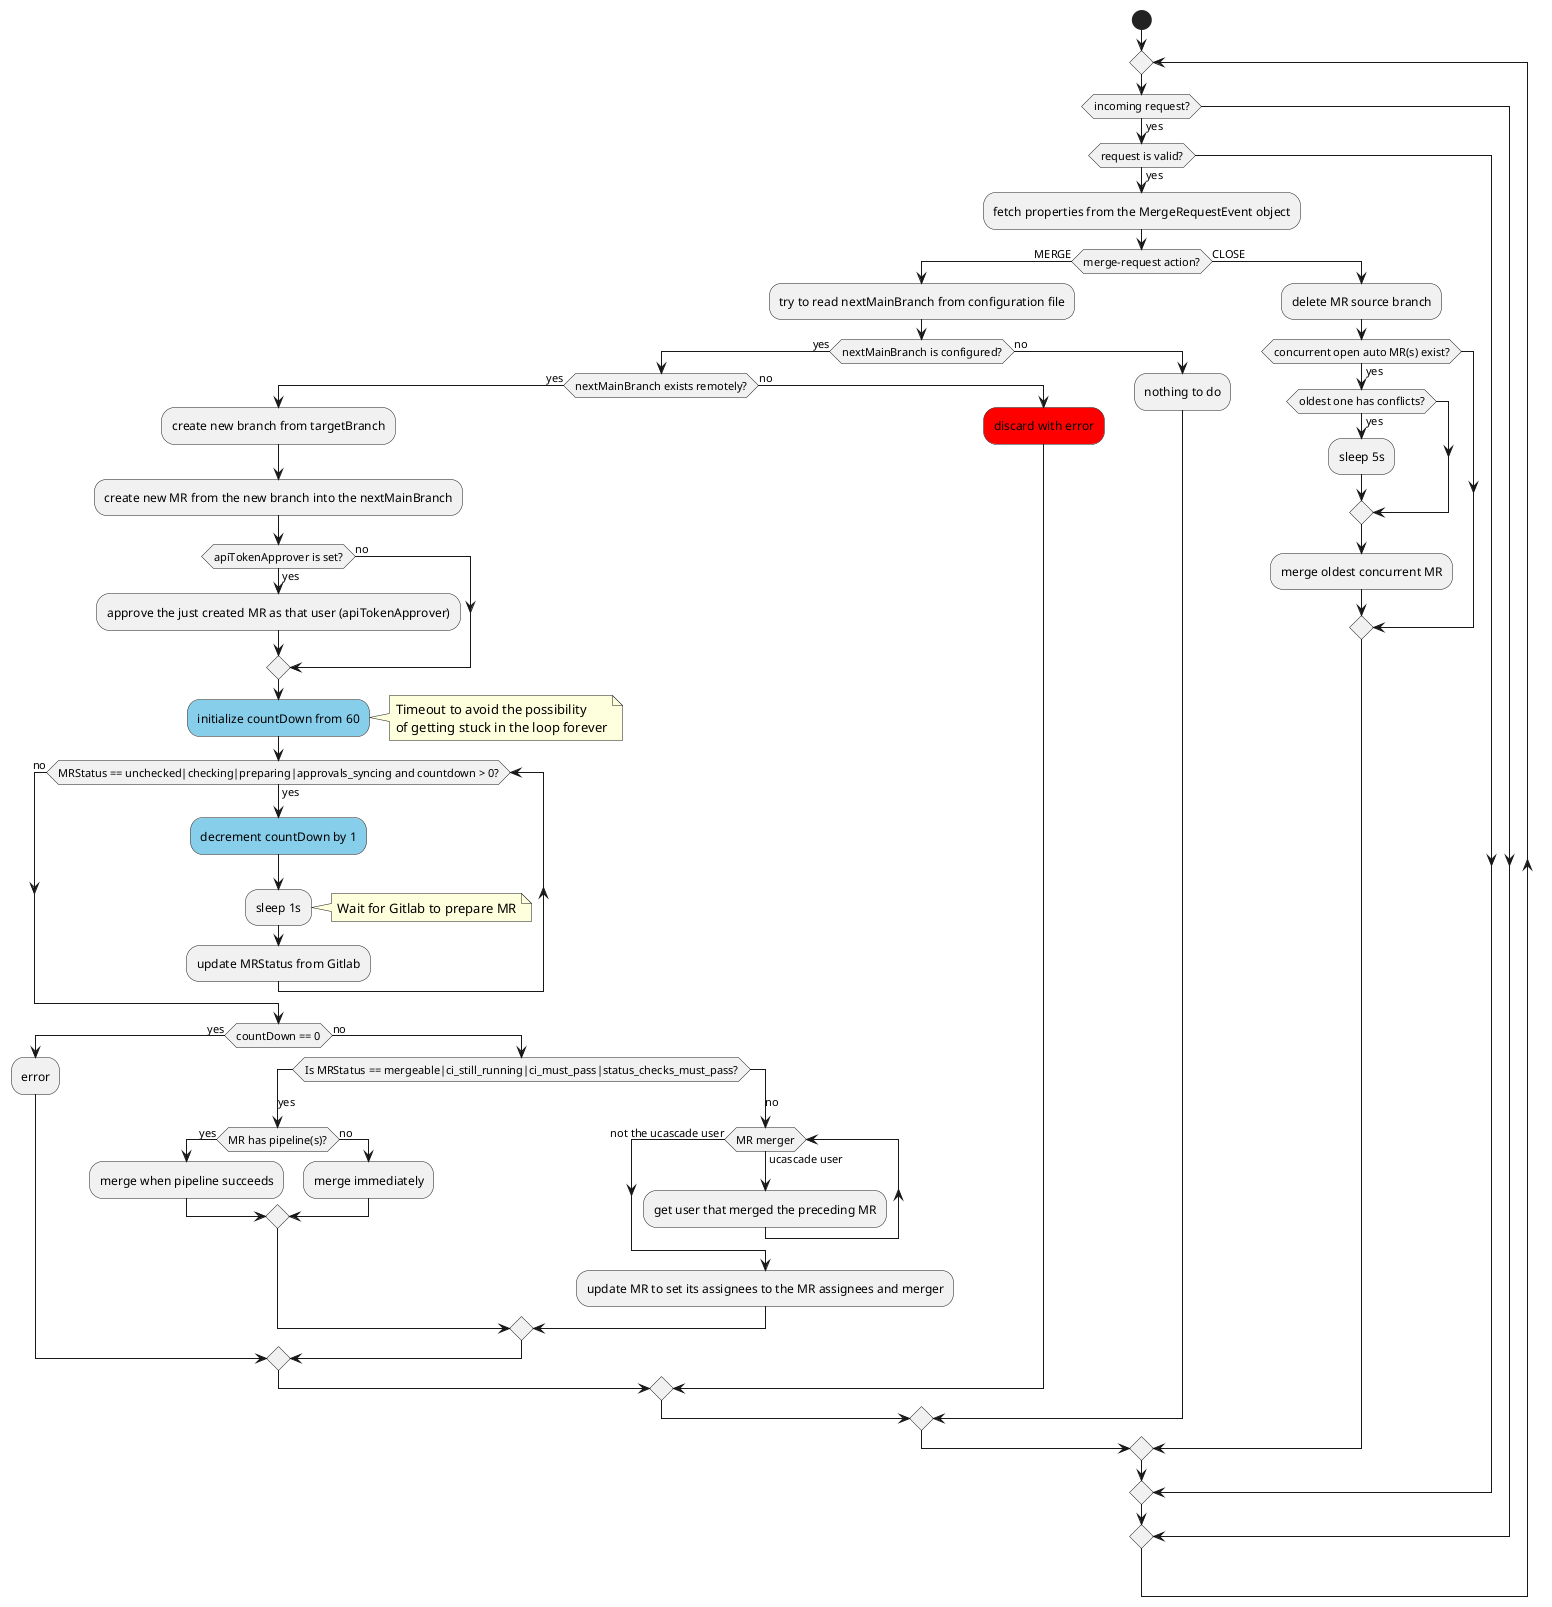 @startuml technical-workflow
start
repeat
if (incoming request?) then (yes)
    if (request is valid?) then (yes)
        :fetch properties from the MergeRequestEvent object;
        if (merge-request action?) then (MERGE)
            :try to read nextMainBranch from configuration file;
            if (nextMainBranch is configured?) then (yes)
                if (nextMainBranch exists remotely?) then (yes)
                    :create new branch from targetBranch;
                    :create new MR from the new branch into the nextMainBranch;
                    if (apiTokenApprover is set?) then (yes)
                        :approve the just created MR as that user (apiTokenApprover);
                    else (no)
                    endif
                    #SkyBlue:initialize countDown from 60;
                    note right 
                        Timeout to avoid the possibility
                        of getting stuck in the loop forever
                    end note
                    while(MRStatus == unchecked|checking|preparing|approvals_syncing and countdown > 0?) is (yes)
                        #SkyBlue:decrement countDown by 1;
                        :sleep 1s;
                        note right: Wait for Gitlab to prepare MR
                        :update MRStatus from Gitlab;
                    endwhile (no)
                    if (countDown == 0) then (yes) 
                        :error;
                    else (no)
                        switch(Is MRStatus == mergeable|ci_still_running|ci_must_pass|status_checks_must_pass?)
                        case (yes)
                            if (MR has pipeline(s)?) then (yes)
                                :merge when pipeline succeeds;
                            else (no)
                                :merge immediately;
                            endif
                        case (no)
                            while(MR merger) is (ucascade user)
                                :get user that merged the preceding MR;
                            endwhile (not the ucascade user)
                            :update MR to set its assignees to the MR assignees and merger;
                        endswitch
                    endif
                else (no)
                    #red:discard with error;
                endif
                else (no)
                    :nothing to do;
            endif
        else (CLOSE)
            :delete MR source branch;
            if (concurrent open auto MR(s) exist?) then (yes)
                if (oldest one has conflicts?) then (yes)
                    :sleep 5s;
                endif
                :merge oldest concurrent MR;
            endif
        endif
    endif
endif
repeat while
@enduml